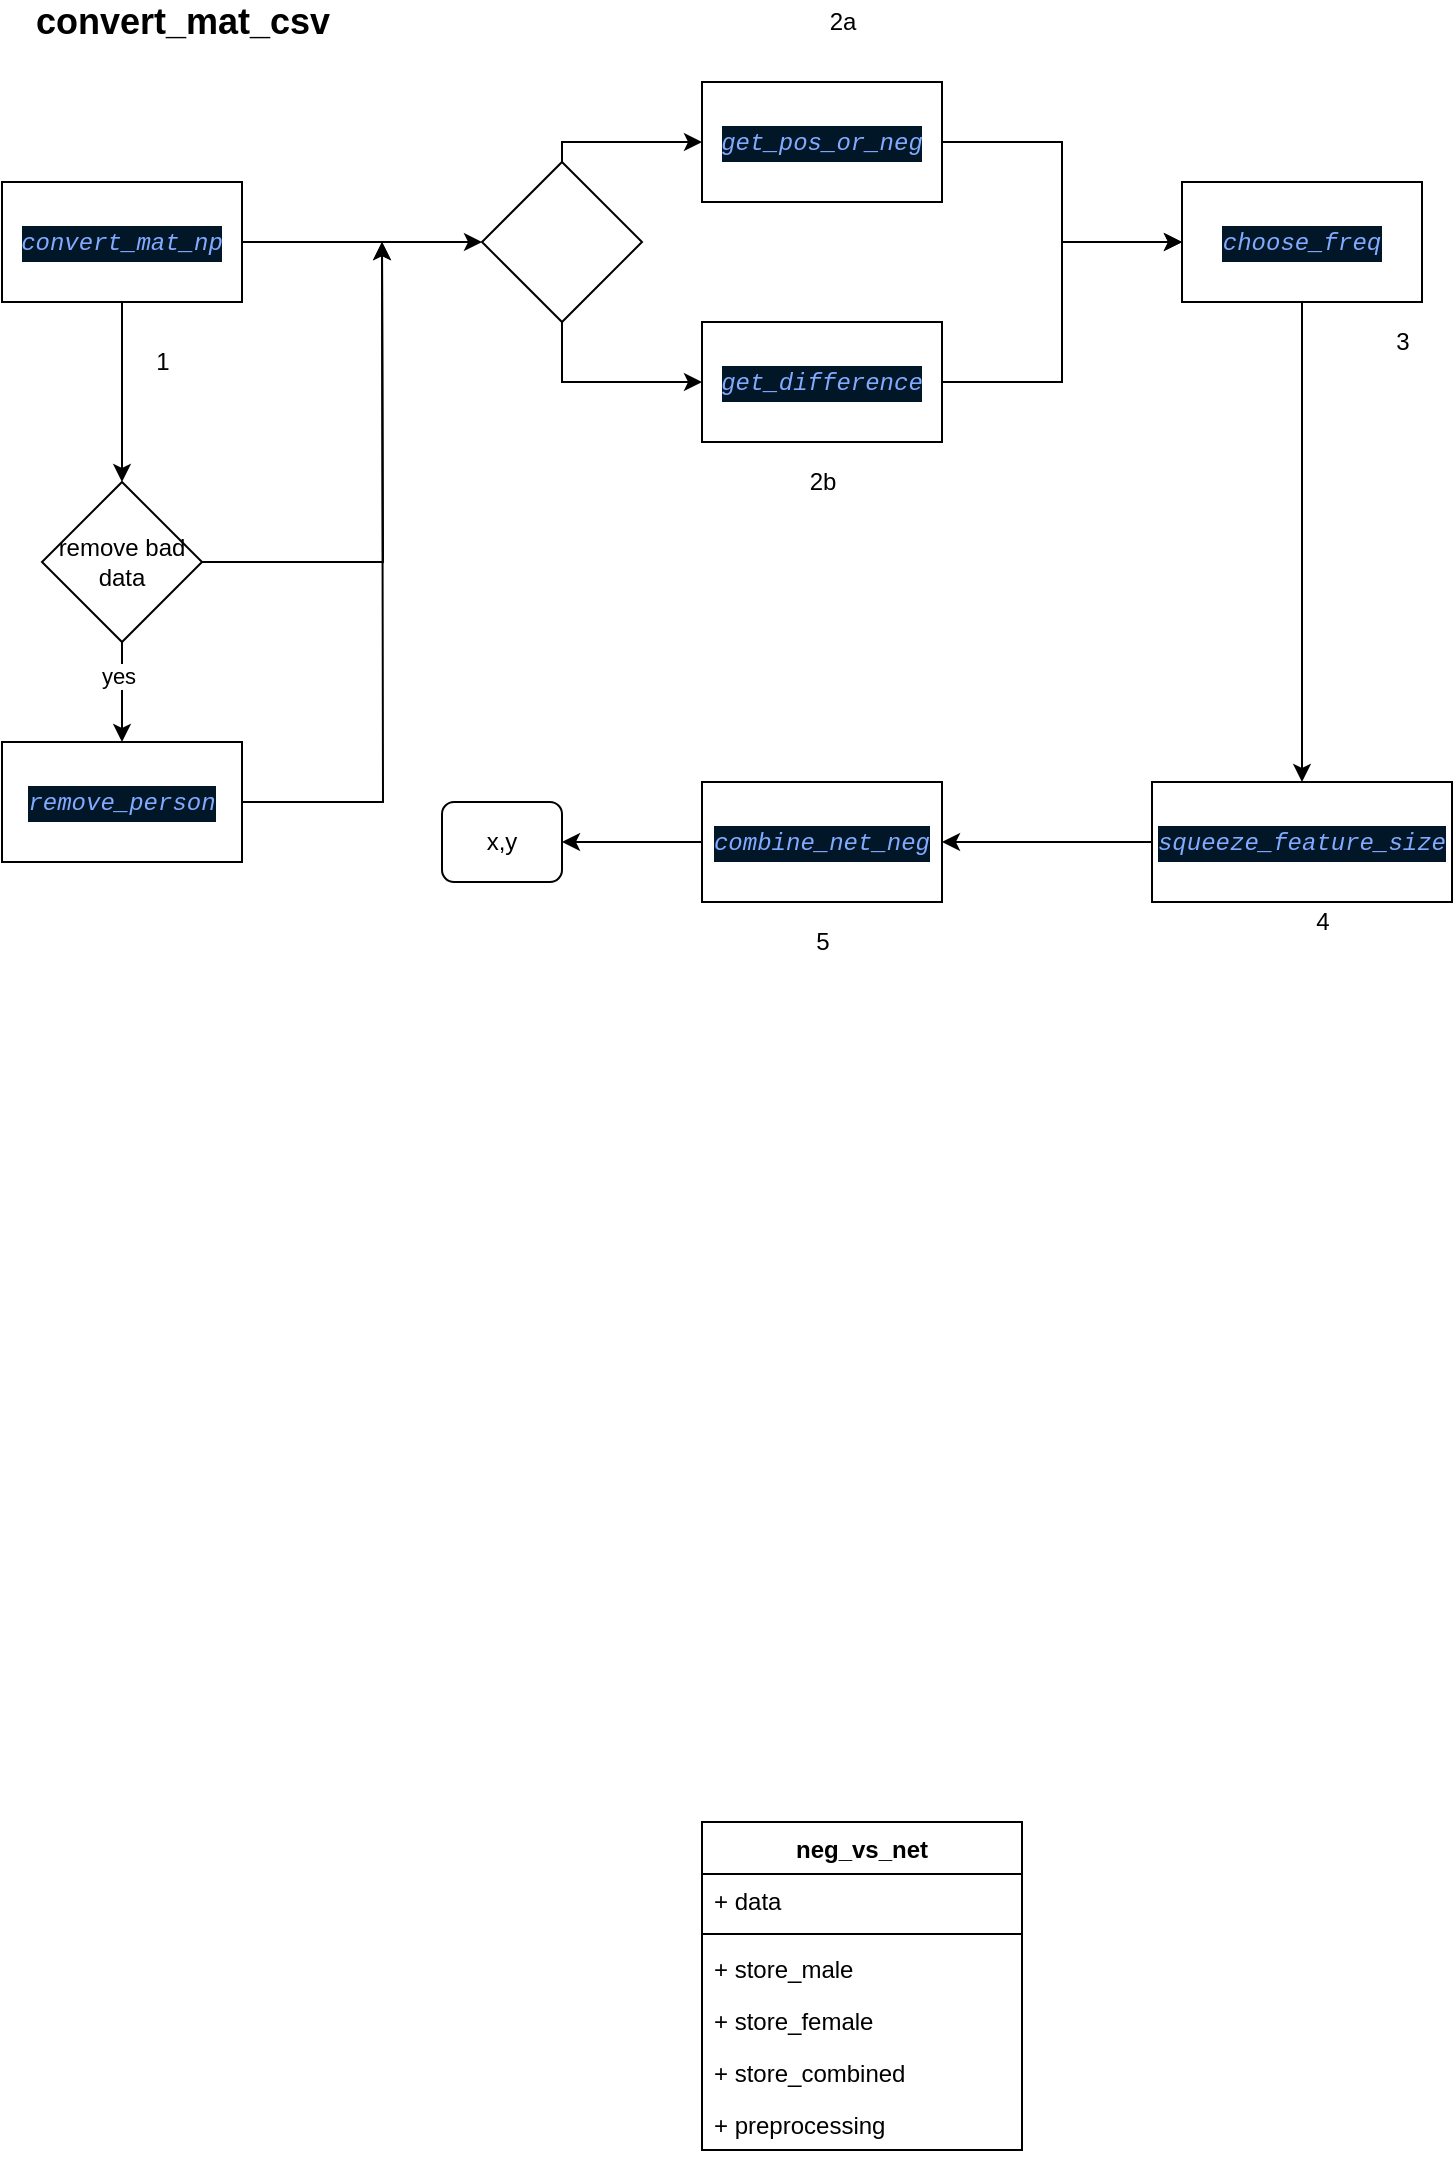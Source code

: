 <mxfile version="14.1.8" type="device"><diagram id="mdjgGrP5oc-nw7fukf8Q" name="Page-1"><mxGraphModel dx="1426" dy="905" grid="1" gridSize="10" guides="1" tooltips="1" connect="1" arrows="1" fold="1" page="1" pageScale="1" pageWidth="850" pageHeight="1100" math="0" shadow="0"><root><mxCell id="0"/><mxCell id="1" parent="0"/><mxCell id="8B7D0WUdw1mzH87IHE1h-1" style="edgeStyle=orthogonalEdgeStyle;rounded=0;orthogonalLoop=1;jettySize=auto;html=1;entryX=0;entryY=0.5;entryDx=0;entryDy=0;" edge="1" parent="1" source="8B7D0WUdw1mzH87IHE1h-2" target="8B7D0WUdw1mzH87IHE1h-9"><mxGeometry relative="1" as="geometry"/></mxCell><mxCell id="8B7D0WUdw1mzH87IHE1h-32" style="edgeStyle=orthogonalEdgeStyle;rounded=0;orthogonalLoop=1;jettySize=auto;html=1;entryX=0.5;entryY=0;entryDx=0;entryDy=0;" edge="1" parent="1" source="8B7D0WUdw1mzH87IHE1h-2" target="8B7D0WUdw1mzH87IHE1h-30"><mxGeometry relative="1" as="geometry"/></mxCell><mxCell id="8B7D0WUdw1mzH87IHE1h-2" value="&lt;div style=&quot;color: rgb(214 , 222 , 235) ; background-color: rgb(1 , 22 , 39) ; font-family: &amp;#34;menlo&amp;#34; , &amp;#34;monaco&amp;#34; , &amp;#34;courier new&amp;#34; , monospace ; line-height: 18px&quot;&gt;&lt;span style=&quot;color: #82aaff ; font-style: italic&quot;&gt;convert_mat_np&lt;/span&gt;&lt;/div&gt;" style="rounded=0;whiteSpace=wrap;html=1;" vertex="1" parent="1"><mxGeometry x="50" y="130" width="120" height="60" as="geometry"/></mxCell><mxCell id="8B7D0WUdw1mzH87IHE1h-3" style="edgeStyle=orthogonalEdgeStyle;rounded=0;orthogonalLoop=1;jettySize=auto;html=1;entryX=0;entryY=0.5;entryDx=0;entryDy=0;" edge="1" parent="1" source="8B7D0WUdw1mzH87IHE1h-4" target="8B7D0WUdw1mzH87IHE1h-11"><mxGeometry relative="1" as="geometry"/></mxCell><mxCell id="8B7D0WUdw1mzH87IHE1h-4" value="&lt;div style=&quot;color: rgb(214 , 222 , 235) ; background-color: rgb(1 , 22 , 39) ; font-family: &amp;#34;menlo&amp;#34; , &amp;#34;monaco&amp;#34; , &amp;#34;courier new&amp;#34; , monospace ; line-height: 18px&quot;&gt;&lt;div style=&quot;font-family: &amp;#34;menlo&amp;#34; , &amp;#34;monaco&amp;#34; , &amp;#34;courier new&amp;#34; , monospace ; line-height: 18px&quot;&gt;&lt;span style=&quot;color: #82aaff ; font-style: italic&quot;&gt;get_pos_or_neg&lt;/span&gt;&lt;/div&gt;&lt;/div&gt;" style="rounded=0;whiteSpace=wrap;html=1;" vertex="1" parent="1"><mxGeometry x="400" y="80" width="120" height="60" as="geometry"/></mxCell><mxCell id="8B7D0WUdw1mzH87IHE1h-5" style="edgeStyle=orthogonalEdgeStyle;rounded=0;orthogonalLoop=1;jettySize=auto;html=1;entryX=0;entryY=0.5;entryDx=0;entryDy=0;" edge="1" parent="1" source="8B7D0WUdw1mzH87IHE1h-6" target="8B7D0WUdw1mzH87IHE1h-11"><mxGeometry relative="1" as="geometry"/></mxCell><mxCell id="8B7D0WUdw1mzH87IHE1h-6" value="&lt;div style=&quot;color: rgb(214 , 222 , 235) ; background-color: rgb(1 , 22 , 39) ; font-family: &amp;#34;menlo&amp;#34; , &amp;#34;monaco&amp;#34; , &amp;#34;courier new&amp;#34; , monospace ; line-height: 18px&quot;&gt;&lt;div style=&quot;font-family: &amp;#34;menlo&amp;#34; , &amp;#34;monaco&amp;#34; , &amp;#34;courier new&amp;#34; , monospace ; line-height: 18px&quot;&gt;&lt;div style=&quot;font-family: &amp;#34;menlo&amp;#34; , &amp;#34;monaco&amp;#34; , &amp;#34;courier new&amp;#34; , monospace ; line-height: 18px&quot;&gt;&lt;span style=&quot;color: #82aaff ; font-style: italic&quot;&gt;get_difference&lt;/span&gt;&lt;/div&gt;&lt;/div&gt;&lt;/div&gt;" style="rounded=0;whiteSpace=wrap;html=1;" vertex="1" parent="1"><mxGeometry x="400" y="200" width="120" height="60" as="geometry"/></mxCell><mxCell id="8B7D0WUdw1mzH87IHE1h-7" style="edgeStyle=orthogonalEdgeStyle;rounded=0;orthogonalLoop=1;jettySize=auto;html=1;entryX=0;entryY=0.5;entryDx=0;entryDy=0;" edge="1" parent="1" source="8B7D0WUdw1mzH87IHE1h-9" target="8B7D0WUdw1mzH87IHE1h-6"><mxGeometry relative="1" as="geometry"><Array as="points"><mxPoint x="330" y="230"/></Array></mxGeometry></mxCell><mxCell id="8B7D0WUdw1mzH87IHE1h-8" style="edgeStyle=orthogonalEdgeStyle;rounded=0;orthogonalLoop=1;jettySize=auto;html=1;entryX=0;entryY=0.5;entryDx=0;entryDy=0;" edge="1" parent="1" source="8B7D0WUdw1mzH87IHE1h-9" target="8B7D0WUdw1mzH87IHE1h-4"><mxGeometry relative="1" as="geometry"><Array as="points"><mxPoint x="330" y="110"/></Array></mxGeometry></mxCell><mxCell id="8B7D0WUdw1mzH87IHE1h-9" value="" style="rhombus;whiteSpace=wrap;html=1;" vertex="1" parent="1"><mxGeometry x="290" y="120" width="80" height="80" as="geometry"/></mxCell><mxCell id="8B7D0WUdw1mzH87IHE1h-10" style="edgeStyle=orthogonalEdgeStyle;rounded=0;orthogonalLoop=1;jettySize=auto;html=1;" edge="1" parent="1" source="8B7D0WUdw1mzH87IHE1h-11" target="8B7D0WUdw1mzH87IHE1h-13"><mxGeometry relative="1" as="geometry"/></mxCell><mxCell id="8B7D0WUdw1mzH87IHE1h-11" value="&lt;div style=&quot;color: rgb(214 , 222 , 235) ; background-color: rgb(1 , 22 , 39) ; font-family: &amp;#34;menlo&amp;#34; , &amp;#34;monaco&amp;#34; , &amp;#34;courier new&amp;#34; , monospace ; line-height: 18px&quot;&gt;&lt;div style=&quot;font-family: &amp;#34;menlo&amp;#34; , &amp;#34;monaco&amp;#34; , &amp;#34;courier new&amp;#34; , monospace ; line-height: 18px&quot;&gt;&lt;div style=&quot;font-family: &amp;#34;menlo&amp;#34; , &amp;#34;monaco&amp;#34; , &amp;#34;courier new&amp;#34; , monospace ; line-height: 18px&quot;&gt;&lt;div style=&quot;font-family: &amp;#34;menlo&amp;#34; , &amp;#34;monaco&amp;#34; , &amp;#34;courier new&amp;#34; , monospace ; line-height: 18px&quot;&gt;&lt;span style=&quot;color: #82aaff ; font-style: italic&quot;&gt;choose_freq&lt;/span&gt;&lt;/div&gt;&lt;/div&gt;&lt;/div&gt;&lt;/div&gt;" style="rounded=0;whiteSpace=wrap;html=1;" vertex="1" parent="1"><mxGeometry x="640" y="130" width="120" height="60" as="geometry"/></mxCell><mxCell id="8B7D0WUdw1mzH87IHE1h-12" style="edgeStyle=orthogonalEdgeStyle;rounded=0;orthogonalLoop=1;jettySize=auto;html=1;" edge="1" parent="1" source="8B7D0WUdw1mzH87IHE1h-13" target="8B7D0WUdw1mzH87IHE1h-14"><mxGeometry relative="1" as="geometry"/></mxCell><mxCell id="8B7D0WUdw1mzH87IHE1h-13" value="&lt;div style=&quot;color: rgb(214 , 222 , 235) ; background-color: rgb(1 , 22 , 39) ; font-family: &amp;#34;menlo&amp;#34; , &amp;#34;monaco&amp;#34; , &amp;#34;courier new&amp;#34; , monospace ; line-height: 18px&quot;&gt;&lt;div style=&quot;font-family: &amp;#34;menlo&amp;#34; , &amp;#34;monaco&amp;#34; , &amp;#34;courier new&amp;#34; , monospace ; line-height: 18px&quot;&gt;&lt;div style=&quot;font-family: &amp;#34;menlo&amp;#34; , &amp;#34;monaco&amp;#34; , &amp;#34;courier new&amp;#34; , monospace ; line-height: 18px&quot;&gt;&lt;div style=&quot;font-family: &amp;#34;menlo&amp;#34; , &amp;#34;monaco&amp;#34; , &amp;#34;courier new&amp;#34; , monospace ; line-height: 18px&quot;&gt;&lt;div style=&quot;font-family: &amp;#34;menlo&amp;#34; , &amp;#34;monaco&amp;#34; , &amp;#34;courier new&amp;#34; , monospace ; line-height: 18px&quot;&gt;&lt;span style=&quot;color: #82aaff ; font-style: italic&quot;&gt;squeeze_feature_size&lt;/span&gt;&lt;/div&gt;&lt;/div&gt;&lt;/div&gt;&lt;/div&gt;&lt;/div&gt;" style="rounded=0;whiteSpace=wrap;html=1;" vertex="1" parent="1"><mxGeometry x="625" y="430" width="150" height="60" as="geometry"/></mxCell><mxCell id="8B7D0WUdw1mzH87IHE1h-38" style="edgeStyle=orthogonalEdgeStyle;rounded=0;orthogonalLoop=1;jettySize=auto;html=1;entryX=1;entryY=0.5;entryDx=0;entryDy=0;" edge="1" parent="1" source="8B7D0WUdw1mzH87IHE1h-14" target="8B7D0WUdw1mzH87IHE1h-37"><mxGeometry relative="1" as="geometry"/></mxCell><mxCell id="8B7D0WUdw1mzH87IHE1h-14" value="&lt;div style=&quot;color: rgb(214 , 222 , 235) ; background-color: rgb(1 , 22 , 39) ; font-family: &amp;#34;menlo&amp;#34; , &amp;#34;monaco&amp;#34; , &amp;#34;courier new&amp;#34; , monospace ; line-height: 18px&quot;&gt;&lt;div style=&quot;font-family: &amp;#34;menlo&amp;#34; , &amp;#34;monaco&amp;#34; , &amp;#34;courier new&amp;#34; , monospace ; line-height: 18px&quot;&gt;&lt;div style=&quot;font-family: &amp;#34;menlo&amp;#34; , &amp;#34;monaco&amp;#34; , &amp;#34;courier new&amp;#34; , monospace ; line-height: 18px&quot;&gt;&lt;div style=&quot;font-family: &amp;#34;menlo&amp;#34; , &amp;#34;monaco&amp;#34; , &amp;#34;courier new&amp;#34; , monospace ; line-height: 18px&quot;&gt;&lt;div style=&quot;font-family: &amp;#34;menlo&amp;#34; , &amp;#34;monaco&amp;#34; , &amp;#34;courier new&amp;#34; , monospace ; line-height: 18px&quot;&gt;&lt;span style=&quot;color: #82aaff ; font-style: italic&quot;&gt;combine_net_neg&lt;/span&gt;&lt;/div&gt;&lt;/div&gt;&lt;/div&gt;&lt;/div&gt;&lt;/div&gt;" style="rounded=0;whiteSpace=wrap;html=1;" vertex="1" parent="1"><mxGeometry x="400" y="430" width="120" height="60" as="geometry"/></mxCell><mxCell id="8B7D0WUdw1mzH87IHE1h-15" value="&lt;font style=&quot;font-size: 18px&quot;&gt;&lt;b&gt;convert_mat_csv&lt;/b&gt;&lt;/font&gt;" style="text;html=1;align=center;verticalAlign=middle;resizable=0;points=[];autosize=1;" vertex="1" parent="1"><mxGeometry x="60" y="40" width="160" height="20" as="geometry"/></mxCell><mxCell id="8B7D0WUdw1mzH87IHE1h-17" value="1" style="text;html=1;align=center;verticalAlign=middle;resizable=0;points=[];autosize=1;" vertex="1" parent="1"><mxGeometry x="120" y="210" width="20" height="20" as="geometry"/></mxCell><mxCell id="8B7D0WUdw1mzH87IHE1h-18" value="2a" style="text;html=1;align=center;verticalAlign=middle;resizable=0;points=[];autosize=1;" vertex="1" parent="1"><mxGeometry x="455" y="40" width="30" height="20" as="geometry"/></mxCell><mxCell id="8B7D0WUdw1mzH87IHE1h-19" value="2b" style="text;html=1;align=center;verticalAlign=middle;resizable=0;points=[];autosize=1;" vertex="1" parent="1"><mxGeometry x="445" y="270" width="30" height="20" as="geometry"/></mxCell><mxCell id="8B7D0WUdw1mzH87IHE1h-20" value="3" style="text;html=1;align=center;verticalAlign=middle;resizable=0;points=[];autosize=1;" vertex="1" parent="1"><mxGeometry x="740" y="200" width="20" height="20" as="geometry"/></mxCell><mxCell id="8B7D0WUdw1mzH87IHE1h-21" value="4" style="text;html=1;align=center;verticalAlign=middle;resizable=0;points=[];autosize=1;" vertex="1" parent="1"><mxGeometry x="700" y="490" width="20" height="20" as="geometry"/></mxCell><mxCell id="8B7D0WUdw1mzH87IHE1h-22" value="5" style="text;html=1;align=center;verticalAlign=middle;resizable=0;points=[];autosize=1;" vertex="1" parent="1"><mxGeometry x="450" y="500" width="20" height="20" as="geometry"/></mxCell><mxCell id="8B7D0WUdw1mzH87IHE1h-23" value="neg_vs_net" style="swimlane;fontStyle=1;align=center;verticalAlign=top;childLayout=stackLayout;horizontal=1;startSize=26;horizontalStack=0;resizeParent=1;resizeParentMax=0;resizeLast=0;collapsible=1;marginBottom=0;" vertex="1" parent="1"><mxGeometry x="400" y="950" width="160" height="164" as="geometry"/></mxCell><mxCell id="8B7D0WUdw1mzH87IHE1h-24" value="+ data" style="text;strokeColor=none;fillColor=none;align=left;verticalAlign=top;spacingLeft=4;spacingRight=4;overflow=hidden;rotatable=0;points=[[0,0.5],[1,0.5]];portConstraint=eastwest;" vertex="1" parent="8B7D0WUdw1mzH87IHE1h-23"><mxGeometry y="26" width="160" height="26" as="geometry"/></mxCell><mxCell id="8B7D0WUdw1mzH87IHE1h-25" value="" style="line;strokeWidth=1;fillColor=none;align=left;verticalAlign=middle;spacingTop=-1;spacingLeft=3;spacingRight=3;rotatable=0;labelPosition=right;points=[];portConstraint=eastwest;" vertex="1" parent="8B7D0WUdw1mzH87IHE1h-23"><mxGeometry y="52" width="160" height="8" as="geometry"/></mxCell><mxCell id="8B7D0WUdw1mzH87IHE1h-26" value="+ store_male " style="text;strokeColor=none;fillColor=none;align=left;verticalAlign=top;spacingLeft=4;spacingRight=4;overflow=hidden;rotatable=0;points=[[0,0.5],[1,0.5]];portConstraint=eastwest;" vertex="1" parent="8B7D0WUdw1mzH87IHE1h-23"><mxGeometry y="60" width="160" height="26" as="geometry"/></mxCell><mxCell id="8B7D0WUdw1mzH87IHE1h-27" value="+ store_female " style="text;strokeColor=none;fillColor=none;align=left;verticalAlign=top;spacingLeft=4;spacingRight=4;overflow=hidden;rotatable=0;points=[[0,0.5],[1,0.5]];portConstraint=eastwest;" vertex="1" parent="8B7D0WUdw1mzH87IHE1h-23"><mxGeometry y="86" width="160" height="26" as="geometry"/></mxCell><mxCell id="8B7D0WUdw1mzH87IHE1h-28" value="+ store_combined " style="text;strokeColor=none;fillColor=none;align=left;verticalAlign=top;spacingLeft=4;spacingRight=4;overflow=hidden;rotatable=0;points=[[0,0.5],[1,0.5]];portConstraint=eastwest;" vertex="1" parent="8B7D0WUdw1mzH87IHE1h-23"><mxGeometry y="112" width="160" height="26" as="geometry"/></mxCell><mxCell id="8B7D0WUdw1mzH87IHE1h-29" value="+ preprocessing " style="text;strokeColor=none;fillColor=none;align=left;verticalAlign=top;spacingLeft=4;spacingRight=4;overflow=hidden;rotatable=0;points=[[0,0.5],[1,0.5]];portConstraint=eastwest;" vertex="1" parent="8B7D0WUdw1mzH87IHE1h-23"><mxGeometry y="138" width="160" height="26" as="geometry"/></mxCell><mxCell id="8B7D0WUdw1mzH87IHE1h-33" style="edgeStyle=orthogonalEdgeStyle;rounded=0;orthogonalLoop=1;jettySize=auto;html=1;entryX=0.5;entryY=0;entryDx=0;entryDy=0;" edge="1" parent="1" source="8B7D0WUdw1mzH87IHE1h-30" target="8B7D0WUdw1mzH87IHE1h-31"><mxGeometry relative="1" as="geometry"/></mxCell><mxCell id="8B7D0WUdw1mzH87IHE1h-36" value="yes" style="edgeLabel;html=1;align=center;verticalAlign=middle;resizable=0;points=[];" vertex="1" connectable="0" parent="8B7D0WUdw1mzH87IHE1h-33"><mxGeometry x="-0.32" y="-2" relative="1" as="geometry"><mxPoint as="offset"/></mxGeometry></mxCell><mxCell id="8B7D0WUdw1mzH87IHE1h-35" style="edgeStyle=orthogonalEdgeStyle;rounded=0;orthogonalLoop=1;jettySize=auto;html=1;" edge="1" parent="1" source="8B7D0WUdw1mzH87IHE1h-30"><mxGeometry relative="1" as="geometry"><mxPoint x="240" y="160" as="targetPoint"/></mxGeometry></mxCell><mxCell id="8B7D0WUdw1mzH87IHE1h-30" value="remove bad data" style="rhombus;whiteSpace=wrap;html=1;" vertex="1" parent="1"><mxGeometry x="70" y="280" width="80" height="80" as="geometry"/></mxCell><mxCell id="8B7D0WUdw1mzH87IHE1h-34" style="edgeStyle=orthogonalEdgeStyle;rounded=0;orthogonalLoop=1;jettySize=auto;html=1;" edge="1" parent="1" source="8B7D0WUdw1mzH87IHE1h-31"><mxGeometry relative="1" as="geometry"><mxPoint x="240" y="160" as="targetPoint"/></mxGeometry></mxCell><mxCell id="8B7D0WUdw1mzH87IHE1h-31" value="&lt;div style=&quot;background-color: rgb(1 , 22 , 39) ; font-family: &amp;#34;menlo&amp;#34; , &amp;#34;monaco&amp;#34; , &amp;#34;courier new&amp;#34; , monospace ; line-height: 18px&quot;&gt;&lt;div style=&quot;font-family: &amp;#34;menlo&amp;#34; , &amp;#34;monaco&amp;#34; , &amp;#34;courier new&amp;#34; , monospace ; line-height: 18px&quot;&gt;&lt;div style=&quot;font-family: &amp;#34;menlo&amp;#34; , &amp;#34;monaco&amp;#34; , &amp;#34;courier new&amp;#34; , monospace ; line-height: 18px&quot;&gt;&lt;font color=&quot;#82aaff&quot;&gt;&lt;i&gt;remove_person&lt;/i&gt;&lt;/font&gt;&lt;/div&gt;&lt;/div&gt;&lt;/div&gt;" style="rounded=0;whiteSpace=wrap;html=1;" vertex="1" parent="1"><mxGeometry x="50" y="410" width="120" height="60" as="geometry"/></mxCell><mxCell id="8B7D0WUdw1mzH87IHE1h-37" value="x,y" style="rounded=1;whiteSpace=wrap;html=1;" vertex="1" parent="1"><mxGeometry x="270" y="440" width="60" height="40" as="geometry"/></mxCell></root></mxGraphModel></diagram></mxfile>